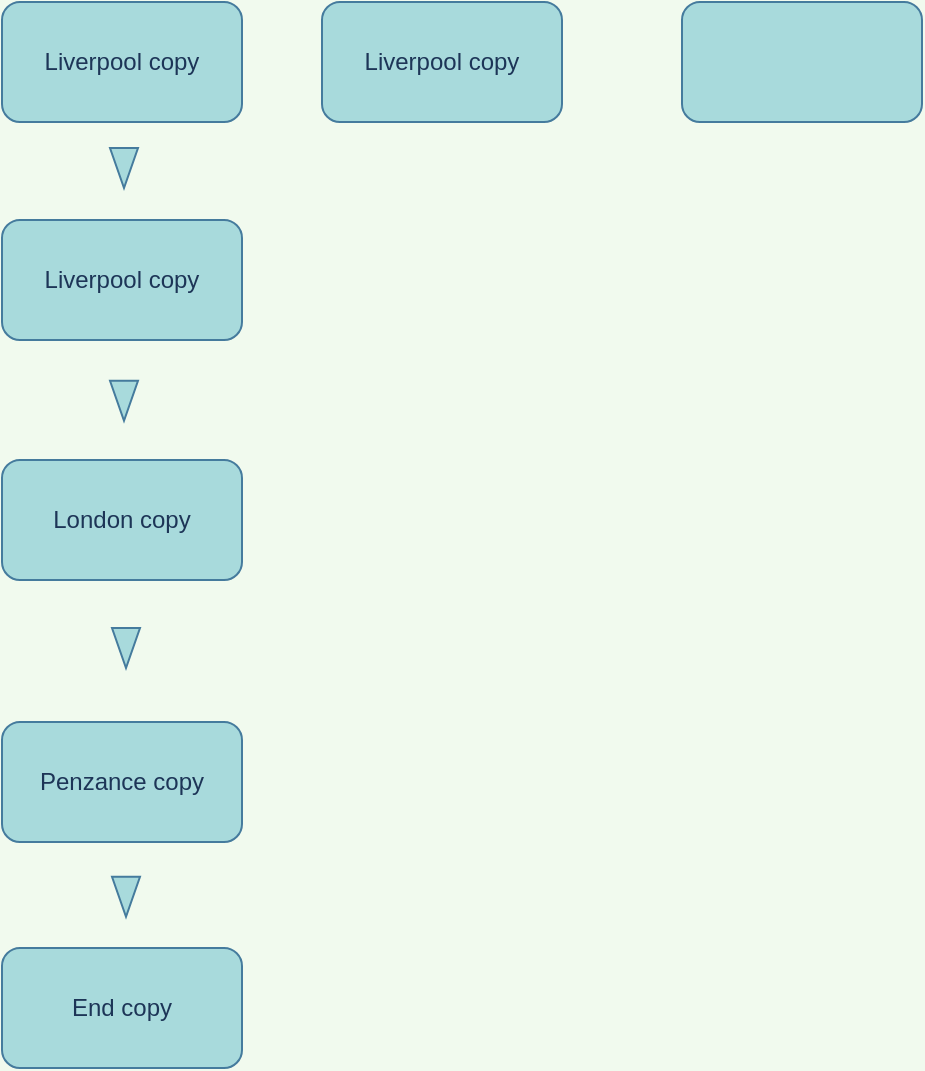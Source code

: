 <mxfile version="15.5.9" type="github"><diagram id="cXGQUIpQxS_fL44lwIFH" name="Page-1"><mxGraphModel dx="1422" dy="804" grid="1" gridSize="10" guides="1" tooltips="1" connect="1" arrows="1" fold="1" page="1" pageScale="1" pageWidth="850" pageHeight="1100" background="#F1FAEE" math="0" shadow="0"><root><mxCell id="0"/><mxCell id="1" parent="0"/><mxCell id="nOvAloDPaUvF_4_PYu3U-1" value="Liverpool copy" style="whiteSpace=wrap;html=1;fillColor=#A8DADC;strokeColor=#457B9D;fontColor=#1D3557;rounded=1;" parent="1" vertex="1"><mxGeometry x="220" y="190" width="120" height="60" as="geometry"/></mxCell><mxCell id="nOvAloDPaUvF_4_PYu3U-2" value="London copy" style="whiteSpace=wrap;html=1;fillColor=#A8DADC;strokeColor=#457B9D;fontColor=#1D3557;rounded=1;" parent="1" vertex="1"><mxGeometry x="220" y="310" width="120" height="60" as="geometry"/></mxCell><mxCell id="nOvAloDPaUvF_4_PYu3U-3" value="Penzance copy" style="whiteSpace=wrap;html=1;fillColor=#A8DADC;strokeColor=#457B9D;fontColor=#1D3557;rounded=1;" parent="1" vertex="1"><mxGeometry x="220" y="441" width="120" height="60" as="geometry"/></mxCell><mxCell id="nOvAloDPaUvF_4_PYu3U-4" value="End copy" style="whiteSpace=wrap;html=1;fillColor=#A8DADC;strokeColor=#457B9D;fontColor=#1D3557;rounded=1;" parent="1" vertex="1"><mxGeometry x="220" y="554" width="120" height="60" as="geometry"/></mxCell><mxCell id="5xCC1GNIO-IaGWrvfCco-17" value="" style="html=1;shadow=0;dashed=0;align=center;verticalAlign=middle;shape=mxgraph.arrows2.arrow;dy=0.6;dx=40;direction=south;notch=0;fillColor=#A8DADC;strokeColor=#457B9D;fontColor=#1D3557;rounded=1;" parent="1" vertex="1"><mxGeometry x="274" y="154" width="14" height="20" as="geometry"/></mxCell><mxCell id="5xCC1GNIO-IaGWrvfCco-18" value="" style="html=1;shadow=0;dashed=0;align=center;verticalAlign=middle;shape=mxgraph.arrows2.arrow;dy=0.6;dx=40;direction=south;notch=0;fillColor=#A8DADC;strokeColor=#457B9D;fontColor=#1D3557;rounded=1;" parent="1" vertex="1"><mxGeometry x="274" y="270.37" width="14" height="20" as="geometry"/></mxCell><mxCell id="5xCC1GNIO-IaGWrvfCco-19" value="" style="html=1;shadow=0;dashed=0;align=center;verticalAlign=middle;shape=mxgraph.arrows2.arrow;dy=0.6;dx=40;direction=south;notch=0;fillColor=#A8DADC;strokeColor=#457B9D;fontColor=#1D3557;rounded=1;" parent="1" vertex="1"><mxGeometry x="275" y="394" width="14" height="20" as="geometry"/></mxCell><mxCell id="5xCC1GNIO-IaGWrvfCco-20" value="" style="html=1;shadow=0;dashed=0;align=center;verticalAlign=middle;shape=mxgraph.arrows2.arrow;dy=0.6;dx=40;direction=south;notch=0;fillColor=#A8DADC;strokeColor=#457B9D;fontColor=#1D3557;rounded=1;" parent="1" vertex="1"><mxGeometry x="275" y="518.37" width="14" height="20" as="geometry"/></mxCell><mxCell id="5xCC1GNIO-IaGWrvfCco-33" value="Liverpool copy" style="whiteSpace=wrap;html=1;fillColor=#A8DADC;strokeColor=#457B9D;fontColor=#1D3557;rounded=1;" parent="1" vertex="1"><mxGeometry x="220" y="81" width="120" height="60" as="geometry"/></mxCell><mxCell id="5xCC1GNIO-IaGWrvfCco-41" value="" style="rounded=1;whiteSpace=wrap;html=1;sketch=0;fontColor=#1D3557;strokeColor=#457B9D;fillColor=#A8DADC;" parent="1" vertex="1"><mxGeometry x="560" y="81" width="120" height="60" as="geometry"/></mxCell><mxCell id="5xCC1GNIO-IaGWrvfCco-42" value="Liverpool copy" style="whiteSpace=wrap;html=1;fillColor=#A8DADC;strokeColor=#457B9D;fontColor=#1D3557;rounded=1;" parent="1" vertex="1"><mxGeometry x="380" y="81" width="120" height="60" as="geometry"/></mxCell></root></mxGraphModel></diagram></mxfile>